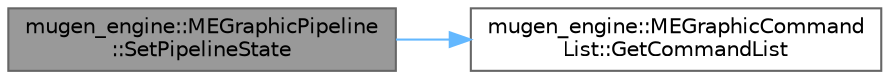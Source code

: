 digraph "mugen_engine::MEGraphicPipeline::SetPipelineState"
{
 // LATEX_PDF_SIZE
  bgcolor="transparent";
  edge [fontname=Helvetica,fontsize=10,labelfontname=Helvetica,labelfontsize=10];
  node [fontname=Helvetica,fontsize=10,shape=box,height=0.2,width=0.4];
  rankdir="LR";
  Node1 [id="Node000001",label="mugen_engine::MEGraphicPipeline\l::SetPipelineState",height=0.2,width=0.4,color="gray40", fillcolor="grey60", style="filled", fontcolor="black",tooltip="パイプラインステートの設定"];
  Node1 -> Node2 [id="edge2_Node000001_Node000002",color="steelblue1",style="solid",tooltip=" "];
  Node2 [id="Node000002",label="mugen_engine::MEGraphicCommand\lList::GetCommandList",height=0.2,width=0.4,color="grey40", fillcolor="white", style="filled",URL="$classmugen__engine_1_1_m_e_graphic_command_list.html#a5a1e2cc2bc3bca3eddec5081531e5113",tooltip="コマンドリストの生ポインタを取得"];
}
